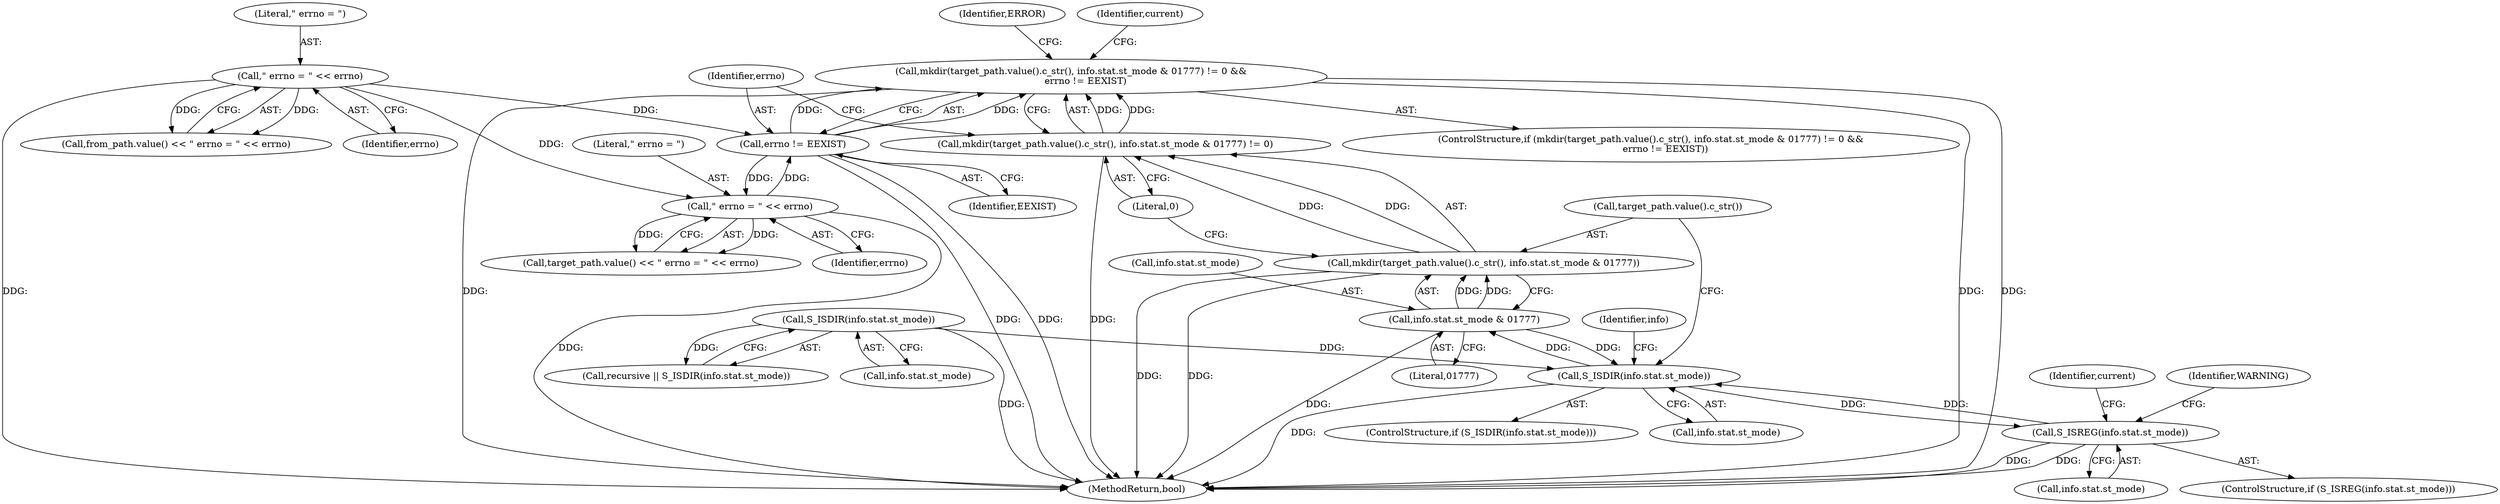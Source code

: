 digraph "0_Chrome_23803a58e481e464a787e4b2c461af9e62f03905@API" {
"1000289" [label="(Call,mkdir(target_path.value().c_str(), info.stat.st_mode & 01777) != 0 &&\n          errno != EEXIST)"];
"1000290" [label="(Call,mkdir(target_path.value().c_str(), info.stat.st_mode & 01777) != 0)"];
"1000291" [label="(Call,mkdir(target_path.value().c_str(), info.stat.st_mode & 01777))"];
"1000293" [label="(Call,info.stat.st_mode & 01777)"];
"1000281" [label="(Call,S_ISDIR(info.stat.st_mode))"];
"1000250" [label="(Call,S_ISDIR(info.stat.st_mode))"];
"1000320" [label="(Call,S_ISREG(info.stat.st_mode))"];
"1000301" [label="(Call,errno != EEXIST)"];
"1000218" [label="(Call,\" errno = \" << errno)"];
"1000312" [label="(Call,\" errno = \" << errno)"];
"1000281" [label="(Call,S_ISDIR(info.stat.st_mode))"];
"1000320" [label="(Call,S_ISREG(info.stat.st_mode))"];
"1000321" [label="(Call,info.stat.st_mode)"];
"1000294" [label="(Call,info.stat.st_mode)"];
"1000282" [label="(Call,info.stat.st_mode)"];
"1000323" [label="(Identifier,info)"];
"1000314" [label="(Identifier,errno)"];
"1000330" [label="(Identifier,current)"];
"1000251" [label="(Call,info.stat.st_mode)"];
"1000319" [label="(ControlStructure,if (S_ISREG(info.stat.st_mode)))"];
"1000312" [label="(Call,\" errno = \" << errno)"];
"1000300" [label="(Literal,0)"];
"1000346" [label="(Identifier,WARNING)"];
"1000301" [label="(Call,errno != EEXIST)"];
"1000358" [label="(MethodReturn,bool)"];
"1000216" [label="(Call,from_path.value() << \" errno = \" << errno)"];
"1000351" [label="(Identifier,current)"];
"1000219" [label="(Literal,\" errno = \")"];
"1000310" [label="(Call,target_path.value() << \" errno = \" << errno)"];
"1000280" [label="(ControlStructure,if (S_ISDIR(info.stat.st_mode)))"];
"1000290" [label="(Call,mkdir(target_path.value().c_str(), info.stat.st_mode & 01777) != 0)"];
"1000313" [label="(Literal,\" errno = \")"];
"1000220" [label="(Identifier,errno)"];
"1000292" [label="(Call,target_path.value().c_str())"];
"1000303" [label="(Identifier,EEXIST)"];
"1000248" [label="(Call,recursive || S_ISDIR(info.stat.st_mode))"];
"1000307" [label="(Identifier,ERROR)"];
"1000288" [label="(ControlStructure,if (mkdir(target_path.value().c_str(), info.stat.st_mode & 01777) != 0 &&\n          errno != EEXIST))"];
"1000289" [label="(Call,mkdir(target_path.value().c_str(), info.stat.st_mode & 01777) != 0 &&\n          errno != EEXIST)"];
"1000250" [label="(Call,S_ISDIR(info.stat.st_mode))"];
"1000302" [label="(Identifier,errno)"];
"1000299" [label="(Literal,01777)"];
"1000218" [label="(Call,\" errno = \" << errno)"];
"1000291" [label="(Call,mkdir(target_path.value().c_str(), info.stat.st_mode & 01777))"];
"1000293" [label="(Call,info.stat.st_mode & 01777)"];
"1000289" -> "1000288"  [label="AST: "];
"1000289" -> "1000290"  [label="CFG: "];
"1000289" -> "1000301"  [label="CFG: "];
"1000290" -> "1000289"  [label="AST: "];
"1000301" -> "1000289"  [label="AST: "];
"1000307" -> "1000289"  [label="CFG: "];
"1000351" -> "1000289"  [label="CFG: "];
"1000289" -> "1000358"  [label="DDG: "];
"1000289" -> "1000358"  [label="DDG: "];
"1000289" -> "1000358"  [label="DDG: "];
"1000290" -> "1000289"  [label="DDG: "];
"1000290" -> "1000289"  [label="DDG: "];
"1000301" -> "1000289"  [label="DDG: "];
"1000301" -> "1000289"  [label="DDG: "];
"1000290" -> "1000300"  [label="CFG: "];
"1000291" -> "1000290"  [label="AST: "];
"1000300" -> "1000290"  [label="AST: "];
"1000302" -> "1000290"  [label="CFG: "];
"1000290" -> "1000358"  [label="DDG: "];
"1000291" -> "1000290"  [label="DDG: "];
"1000291" -> "1000290"  [label="DDG: "];
"1000291" -> "1000293"  [label="CFG: "];
"1000292" -> "1000291"  [label="AST: "];
"1000293" -> "1000291"  [label="AST: "];
"1000300" -> "1000291"  [label="CFG: "];
"1000291" -> "1000358"  [label="DDG: "];
"1000291" -> "1000358"  [label="DDG: "];
"1000293" -> "1000291"  [label="DDG: "];
"1000293" -> "1000291"  [label="DDG: "];
"1000293" -> "1000299"  [label="CFG: "];
"1000294" -> "1000293"  [label="AST: "];
"1000299" -> "1000293"  [label="AST: "];
"1000293" -> "1000358"  [label="DDG: "];
"1000293" -> "1000281"  [label="DDG: "];
"1000281" -> "1000293"  [label="DDG: "];
"1000281" -> "1000280"  [label="AST: "];
"1000281" -> "1000282"  [label="CFG: "];
"1000282" -> "1000281"  [label="AST: "];
"1000292" -> "1000281"  [label="CFG: "];
"1000323" -> "1000281"  [label="CFG: "];
"1000281" -> "1000358"  [label="DDG: "];
"1000250" -> "1000281"  [label="DDG: "];
"1000320" -> "1000281"  [label="DDG: "];
"1000281" -> "1000320"  [label="DDG: "];
"1000250" -> "1000248"  [label="AST: "];
"1000250" -> "1000251"  [label="CFG: "];
"1000251" -> "1000250"  [label="AST: "];
"1000248" -> "1000250"  [label="CFG: "];
"1000250" -> "1000358"  [label="DDG: "];
"1000250" -> "1000248"  [label="DDG: "];
"1000320" -> "1000319"  [label="AST: "];
"1000320" -> "1000321"  [label="CFG: "];
"1000321" -> "1000320"  [label="AST: "];
"1000330" -> "1000320"  [label="CFG: "];
"1000346" -> "1000320"  [label="CFG: "];
"1000320" -> "1000358"  [label="DDG: "];
"1000320" -> "1000358"  [label="DDG: "];
"1000301" -> "1000303"  [label="CFG: "];
"1000302" -> "1000301"  [label="AST: "];
"1000303" -> "1000301"  [label="AST: "];
"1000301" -> "1000358"  [label="DDG: "];
"1000301" -> "1000358"  [label="DDG: "];
"1000218" -> "1000301"  [label="DDG: "];
"1000312" -> "1000301"  [label="DDG: "];
"1000301" -> "1000312"  [label="DDG: "];
"1000218" -> "1000216"  [label="AST: "];
"1000218" -> "1000220"  [label="CFG: "];
"1000219" -> "1000218"  [label="AST: "];
"1000220" -> "1000218"  [label="AST: "];
"1000216" -> "1000218"  [label="CFG: "];
"1000218" -> "1000358"  [label="DDG: "];
"1000218" -> "1000216"  [label="DDG: "];
"1000218" -> "1000216"  [label="DDG: "];
"1000218" -> "1000312"  [label="DDG: "];
"1000312" -> "1000310"  [label="AST: "];
"1000312" -> "1000314"  [label="CFG: "];
"1000313" -> "1000312"  [label="AST: "];
"1000314" -> "1000312"  [label="AST: "];
"1000310" -> "1000312"  [label="CFG: "];
"1000312" -> "1000358"  [label="DDG: "];
"1000312" -> "1000310"  [label="DDG: "];
"1000312" -> "1000310"  [label="DDG: "];
}
